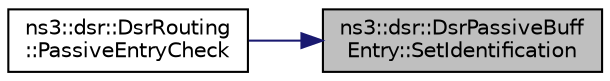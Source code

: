 digraph "ns3::dsr::DsrPassiveBuffEntry::SetIdentification"
{
 // LATEX_PDF_SIZE
  edge [fontname="Helvetica",fontsize="10",labelfontname="Helvetica",labelfontsize="10"];
  node [fontname="Helvetica",fontsize="10",shape=record];
  rankdir="RL";
  Node1 [label="ns3::dsr::DsrPassiveBuff\lEntry::SetIdentification",height=0.2,width=0.4,color="black", fillcolor="grey75", style="filled", fontcolor="black",tooltip="Set identification function."];
  Node1 -> Node2 [dir="back",color="midnightblue",fontsize="10",style="solid",fontname="Helvetica"];
  Node2 [label="ns3::dsr::DsrRouting\l::PassiveEntryCheck",height=0.2,width=0.4,color="black", fillcolor="white", style="filled",URL="$classns3_1_1dsr_1_1_dsr_routing.html#aa2c72a1da3112a21f199ebe9dbc18110",tooltip="Find the same passive entry."];
}
